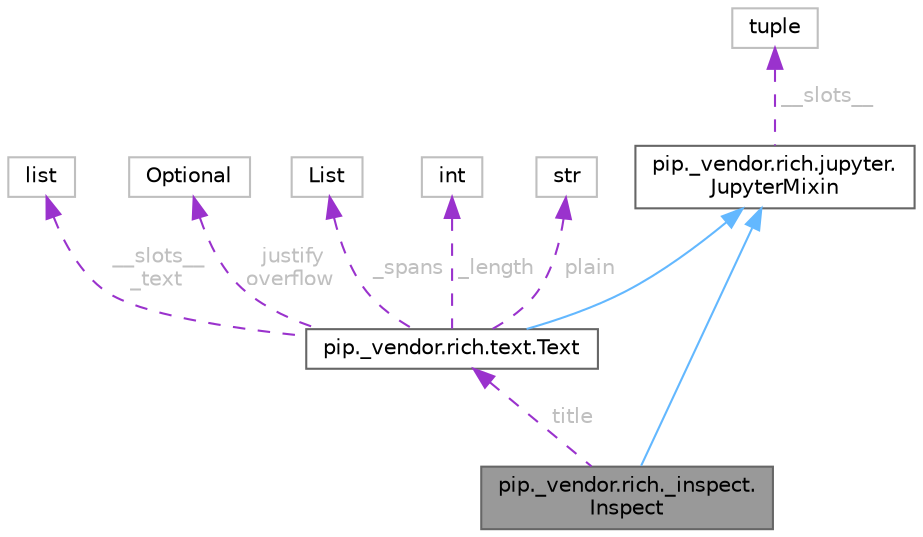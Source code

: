 digraph "pip._vendor.rich._inspect.Inspect"
{
 // LATEX_PDF_SIZE
  bgcolor="transparent";
  edge [fontname=Helvetica,fontsize=10,labelfontname=Helvetica,labelfontsize=10];
  node [fontname=Helvetica,fontsize=10,shape=box,height=0.2,width=0.4];
  Node1 [id="Node000001",label="pip._vendor.rich._inspect.\lInspect",height=0.2,width=0.4,color="gray40", fillcolor="grey60", style="filled", fontcolor="black",tooltip=" "];
  Node2 -> Node1 [id="edge1_Node000001_Node000002",dir="back",color="steelblue1",style="solid",tooltip=" "];
  Node2 [id="Node000002",label="pip._vendor.rich.jupyter.\lJupyterMixin",height=0.2,width=0.4,color="gray40", fillcolor="white", style="filled",URL="$d1/d4e/classpip_1_1__vendor_1_1rich_1_1jupyter_1_1JupyterMixin.html",tooltip=" "];
  Node3 -> Node2 [id="edge2_Node000002_Node000003",dir="back",color="darkorchid3",style="dashed",tooltip=" ",label=" __slots__",fontcolor="grey" ];
  Node3 [id="Node000003",label="tuple",height=0.2,width=0.4,color="grey75", fillcolor="white", style="filled",tooltip=" "];
  Node4 -> Node1 [id="edge3_Node000001_Node000004",dir="back",color="darkorchid3",style="dashed",tooltip=" ",label=" title",fontcolor="grey" ];
  Node4 [id="Node000004",label="pip._vendor.rich.text.Text",height=0.2,width=0.4,color="gray40", fillcolor="white", style="filled",URL="$d1/dd7/classpip_1_1__vendor_1_1rich_1_1text_1_1Text.html",tooltip=" "];
  Node2 -> Node4 [id="edge4_Node000004_Node000002",dir="back",color="steelblue1",style="solid",tooltip=" "];
  Node5 -> Node4 [id="edge5_Node000004_Node000005",dir="back",color="darkorchid3",style="dashed",tooltip=" ",label=" __slots__\n_text",fontcolor="grey" ];
  Node5 [id="Node000005",label="list",height=0.2,width=0.4,color="grey75", fillcolor="white", style="filled",tooltip=" "];
  Node6 -> Node4 [id="edge6_Node000004_Node000006",dir="back",color="darkorchid3",style="dashed",tooltip=" ",label=" justify\noverflow",fontcolor="grey" ];
  Node6 [id="Node000006",label="Optional",height=0.2,width=0.4,color="grey75", fillcolor="white", style="filled",tooltip=" "];
  Node7 -> Node4 [id="edge7_Node000004_Node000007",dir="back",color="darkorchid3",style="dashed",tooltip=" ",label=" _spans",fontcolor="grey" ];
  Node7 [id="Node000007",label="List",height=0.2,width=0.4,color="grey75", fillcolor="white", style="filled",tooltip=" "];
  Node8 -> Node4 [id="edge8_Node000004_Node000008",dir="back",color="darkorchid3",style="dashed",tooltip=" ",label=" _length",fontcolor="grey" ];
  Node8 [id="Node000008",label="int",height=0.2,width=0.4,color="grey75", fillcolor="white", style="filled",tooltip=" "];
  Node9 -> Node4 [id="edge9_Node000004_Node000009",dir="back",color="darkorchid3",style="dashed",tooltip=" ",label=" plain",fontcolor="grey" ];
  Node9 [id="Node000009",label="str",height=0.2,width=0.4,color="grey75", fillcolor="white", style="filled",tooltip=" "];
}

